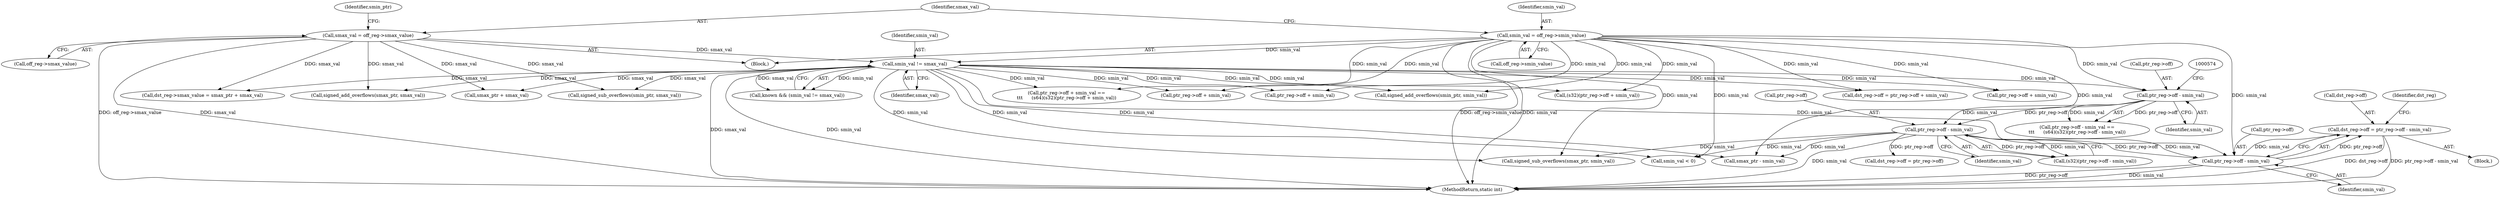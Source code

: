 digraph "0_linux_bb7f0f989ca7de1153bd128a40a71709e339fa03@integer" {
"1000617" [label="(Call,dst_reg->off = ptr_reg->off - smin_val)"];
"1000621" [label="(Call,ptr_reg->off - smin_val)"];
"1000577" [label="(Call,ptr_reg->off - smin_val)"];
"1000568" [label="(Call,ptr_reg->off - smin_val)"];
"1000206" [label="(Call,smin_val != smax_val)"];
"1000136" [label="(Call,smin_val = off_reg->smin_value)"];
"1000142" [label="(Call,smax_val = off_reg->smax_value)"];
"1000204" [label="(Call,known && (smin_val != smax_val))"];
"1000422" [label="(Call,signed_add_overflows(smax_ptr, smax_val))"];
"1000137" [label="(Identifier,smin_val)"];
"1000731" [label="(Call,smin_val < 0)"];
"1000404" [label="(Call,ptr_reg->off + smin_val)"];
"1000622" [label="(Call,ptr_reg->off)"];
"1000419" [label="(Call,signed_add_overflows(smin_ptr, smin_val))"];
"1000149" [label="(Identifier,smin_ptr)"];
"1000121" [label="(Block,)"];
"1000365" [label="(Call,(s32)(ptr_reg->off + smin_val))"];
"1000618" [label="(Call,dst_reg->off)"];
"1000577" [label="(Call,ptr_reg->off - smin_val)"];
"1000572" [label="(Identifier,smin_val)"];
"1000621" [label="(Call,ptr_reg->off - smin_val)"];
"1000449" [label="(Call,smax_ptr + smax_val)"];
"1000567" [label="(Call,ptr_reg->off - smin_val ==\n\t\t\t      (s64)(s32)(ptr_reg->off - smin_val))"];
"1000208" [label="(Identifier,smax_val)"];
"1000666" [label="(Call,smax_ptr - smin_val)"];
"1000400" [label="(Call,dst_reg->off = ptr_reg->off + smin_val)"];
"1000617" [label="(Call,dst_reg->off = ptr_reg->off - smin_val)"];
"1000578" [label="(Call,ptr_reg->off)"];
"1000358" [label="(Call,ptr_reg->off + smin_val)"];
"1000367" [label="(Call,ptr_reg->off + smin_val)"];
"1000143" [label="(Identifier,smax_val)"];
"1000136" [label="(Call,smin_val = off_reg->smin_value)"];
"1000575" [label="(Call,(s32)(ptr_reg->off - smin_val))"];
"1000797" [label="(MethodReturn,static int)"];
"1000711" [label="(Call,dst_reg->off = ptr_reg->off)"];
"1000581" [label="(Identifier,smin_val)"];
"1000639" [label="(Call,signed_sub_overflows(smax_ptr, smin_val))"];
"1000636" [label="(Call,signed_sub_overflows(smin_ptr, smax_val))"];
"1000628" [label="(Identifier,dst_reg)"];
"1000138" [label="(Call,off_reg->smin_value)"];
"1000357" [label="(Call,ptr_reg->off + smin_val ==\n\t\t\t      (s64)(s32)(ptr_reg->off + smin_val))"];
"1000625" [label="(Identifier,smin_val)"];
"1000568" [label="(Call,ptr_reg->off - smin_val)"];
"1000206" [label="(Call,smin_val != smax_val)"];
"1000445" [label="(Call,dst_reg->smax_value = smax_ptr + smax_val)"];
"1000142" [label="(Call,smax_val = off_reg->smax_value)"];
"1000582" [label="(Block,)"];
"1000207" [label="(Identifier,smin_val)"];
"1000569" [label="(Call,ptr_reg->off)"];
"1000144" [label="(Call,off_reg->smax_value)"];
"1000617" -> "1000582"  [label="AST: "];
"1000617" -> "1000621"  [label="CFG: "];
"1000618" -> "1000617"  [label="AST: "];
"1000621" -> "1000617"  [label="AST: "];
"1000628" -> "1000617"  [label="CFG: "];
"1000617" -> "1000797"  [label="DDG: dst_reg->off"];
"1000617" -> "1000797"  [label="DDG: ptr_reg->off - smin_val"];
"1000621" -> "1000617"  [label="DDG: ptr_reg->off"];
"1000621" -> "1000617"  [label="DDG: smin_val"];
"1000621" -> "1000625"  [label="CFG: "];
"1000622" -> "1000621"  [label="AST: "];
"1000625" -> "1000621"  [label="AST: "];
"1000621" -> "1000797"  [label="DDG: ptr_reg->off"];
"1000621" -> "1000797"  [label="DDG: smin_val"];
"1000577" -> "1000621"  [label="DDG: ptr_reg->off"];
"1000577" -> "1000621"  [label="DDG: smin_val"];
"1000206" -> "1000621"  [label="DDG: smin_val"];
"1000136" -> "1000621"  [label="DDG: smin_val"];
"1000577" -> "1000575"  [label="AST: "];
"1000577" -> "1000581"  [label="CFG: "];
"1000578" -> "1000577"  [label="AST: "];
"1000581" -> "1000577"  [label="AST: "];
"1000575" -> "1000577"  [label="CFG: "];
"1000577" -> "1000797"  [label="DDG: smin_val"];
"1000577" -> "1000575"  [label="DDG: ptr_reg->off"];
"1000577" -> "1000575"  [label="DDG: smin_val"];
"1000568" -> "1000577"  [label="DDG: ptr_reg->off"];
"1000568" -> "1000577"  [label="DDG: smin_val"];
"1000577" -> "1000639"  [label="DDG: smin_val"];
"1000577" -> "1000666"  [label="DDG: smin_val"];
"1000577" -> "1000711"  [label="DDG: ptr_reg->off"];
"1000577" -> "1000731"  [label="DDG: smin_val"];
"1000568" -> "1000567"  [label="AST: "];
"1000568" -> "1000572"  [label="CFG: "];
"1000569" -> "1000568"  [label="AST: "];
"1000572" -> "1000568"  [label="AST: "];
"1000574" -> "1000568"  [label="CFG: "];
"1000568" -> "1000567"  [label="DDG: ptr_reg->off"];
"1000568" -> "1000567"  [label="DDG: smin_val"];
"1000206" -> "1000568"  [label="DDG: smin_val"];
"1000136" -> "1000568"  [label="DDG: smin_val"];
"1000206" -> "1000204"  [label="AST: "];
"1000206" -> "1000208"  [label="CFG: "];
"1000207" -> "1000206"  [label="AST: "];
"1000208" -> "1000206"  [label="AST: "];
"1000204" -> "1000206"  [label="CFG: "];
"1000206" -> "1000797"  [label="DDG: smax_val"];
"1000206" -> "1000797"  [label="DDG: smin_val"];
"1000206" -> "1000204"  [label="DDG: smin_val"];
"1000206" -> "1000204"  [label="DDG: smax_val"];
"1000136" -> "1000206"  [label="DDG: smin_val"];
"1000142" -> "1000206"  [label="DDG: smax_val"];
"1000206" -> "1000357"  [label="DDG: smin_val"];
"1000206" -> "1000358"  [label="DDG: smin_val"];
"1000206" -> "1000365"  [label="DDG: smin_val"];
"1000206" -> "1000367"  [label="DDG: smin_val"];
"1000206" -> "1000400"  [label="DDG: smin_val"];
"1000206" -> "1000404"  [label="DDG: smin_val"];
"1000206" -> "1000419"  [label="DDG: smin_val"];
"1000206" -> "1000422"  [label="DDG: smax_val"];
"1000206" -> "1000445"  [label="DDG: smax_val"];
"1000206" -> "1000449"  [label="DDG: smax_val"];
"1000206" -> "1000636"  [label="DDG: smax_val"];
"1000206" -> "1000639"  [label="DDG: smin_val"];
"1000206" -> "1000666"  [label="DDG: smin_val"];
"1000206" -> "1000731"  [label="DDG: smin_val"];
"1000136" -> "1000121"  [label="AST: "];
"1000136" -> "1000138"  [label="CFG: "];
"1000137" -> "1000136"  [label="AST: "];
"1000138" -> "1000136"  [label="AST: "];
"1000143" -> "1000136"  [label="CFG: "];
"1000136" -> "1000797"  [label="DDG: off_reg->smin_value"];
"1000136" -> "1000797"  [label="DDG: smin_val"];
"1000136" -> "1000357"  [label="DDG: smin_val"];
"1000136" -> "1000358"  [label="DDG: smin_val"];
"1000136" -> "1000365"  [label="DDG: smin_val"];
"1000136" -> "1000367"  [label="DDG: smin_val"];
"1000136" -> "1000400"  [label="DDG: smin_val"];
"1000136" -> "1000404"  [label="DDG: smin_val"];
"1000136" -> "1000419"  [label="DDG: smin_val"];
"1000136" -> "1000639"  [label="DDG: smin_val"];
"1000136" -> "1000666"  [label="DDG: smin_val"];
"1000136" -> "1000731"  [label="DDG: smin_val"];
"1000142" -> "1000121"  [label="AST: "];
"1000142" -> "1000144"  [label="CFG: "];
"1000143" -> "1000142"  [label="AST: "];
"1000144" -> "1000142"  [label="AST: "];
"1000149" -> "1000142"  [label="CFG: "];
"1000142" -> "1000797"  [label="DDG: off_reg->smax_value"];
"1000142" -> "1000797"  [label="DDG: smax_val"];
"1000142" -> "1000422"  [label="DDG: smax_val"];
"1000142" -> "1000445"  [label="DDG: smax_val"];
"1000142" -> "1000449"  [label="DDG: smax_val"];
"1000142" -> "1000636"  [label="DDG: smax_val"];
}

